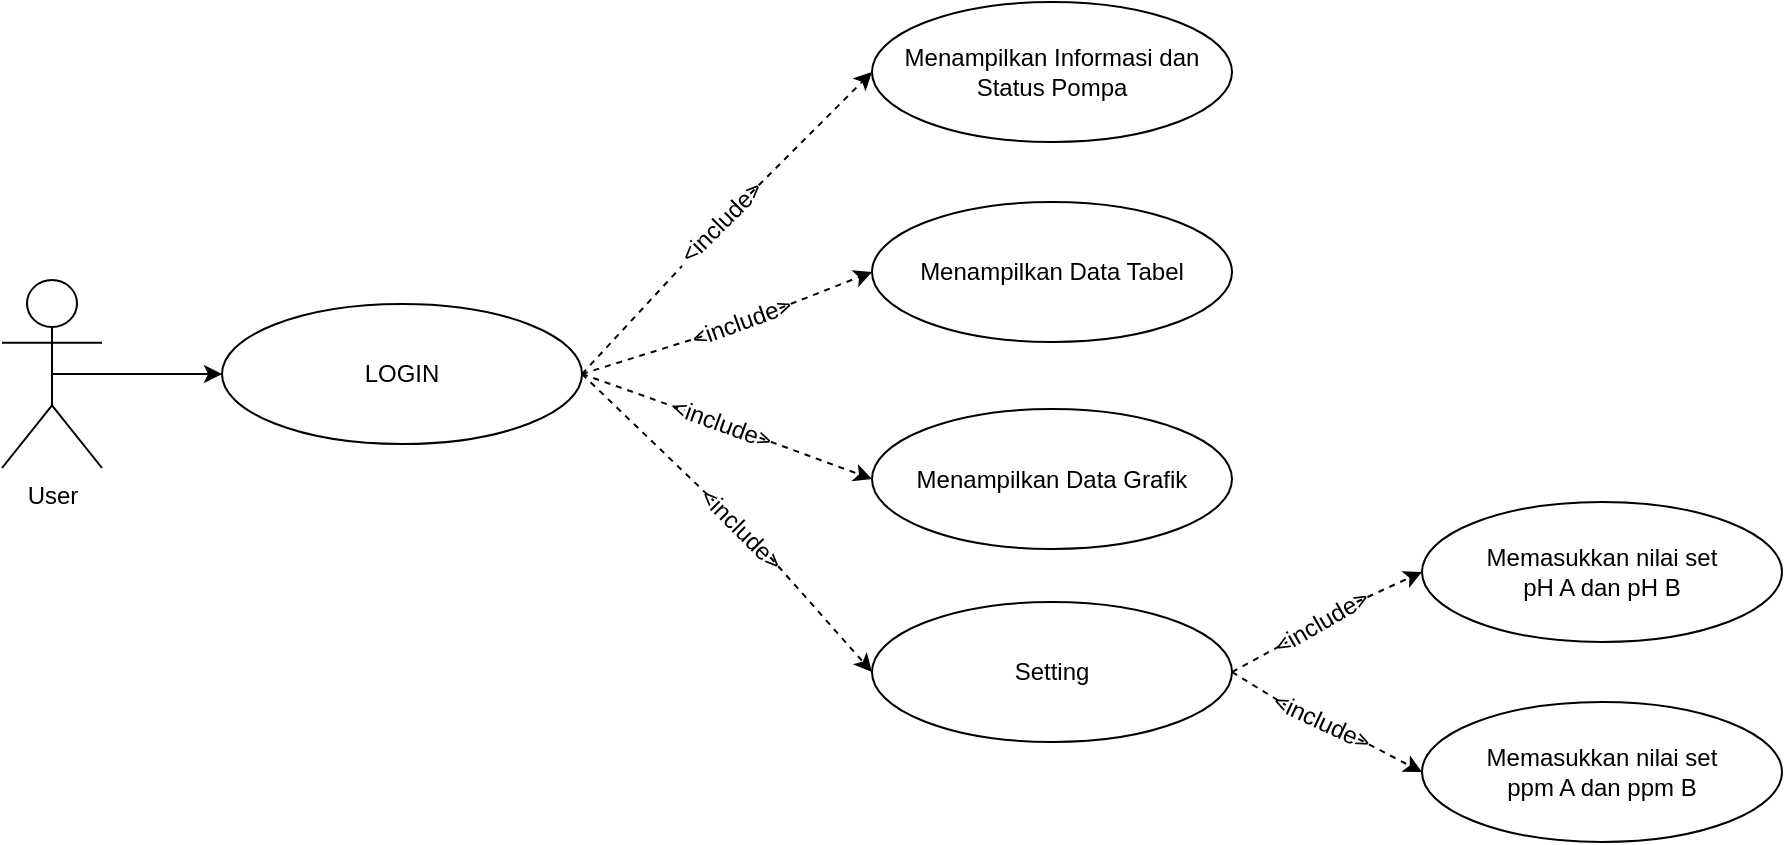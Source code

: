 <mxfile version="14.4.3" type="google"><diagram id="5NrI_5-OYQhp7om6tCqG" name="Page-1"><mxGraphModel dx="2170" dy="1300" grid="1" gridSize="10" guides="1" tooltips="1" connect="1" arrows="1" fold="1" page="1" pageScale="1" pageWidth="1169" pageHeight="827" math="0" shadow="0"><root><mxCell id="0"/><mxCell id="1" parent="0"/><mxCell id="O8-9HIMpLrmIS2ystio2-1" style="edgeStyle=orthogonalEdgeStyle;rounded=0;orthogonalLoop=1;jettySize=auto;html=1;exitX=0.5;exitY=0.5;exitDx=0;exitDy=0;exitPerimeter=0;entryX=0;entryY=0.5;entryDx=0;entryDy=0;" edge="1" parent="1" source="iOSn4V1BYNkayIKckT6a-1" target="iOSn4V1BYNkayIKckT6a-16"><mxGeometry relative="1" as="geometry"/></mxCell><mxCell id="iOSn4V1BYNkayIKckT6a-1" value="User" style="shape=umlActor;verticalLabelPosition=bottom;verticalAlign=top;html=1;outlineConnect=0;" parent="1" vertex="1"><mxGeometry x="139" y="342" width="50" height="94" as="geometry"/></mxCell><mxCell id="iOSn4V1BYNkayIKckT6a-15" value="Menampilkan Informasi dan Status Pompa" style="ellipse;whiteSpace=wrap;html=1;fillColor=none;" parent="1" vertex="1"><mxGeometry x="574" y="203" width="180" height="70" as="geometry"/></mxCell><mxCell id="iOSn4V1BYNkayIKckT6a-16" value="LOGIN" style="ellipse;whiteSpace=wrap;html=1;fillColor=none;" parent="1" vertex="1"><mxGeometry x="249" y="354" width="180" height="70" as="geometry"/></mxCell><mxCell id="iOSn4V1BYNkayIKckT6a-17" value="Menampilkan Data Tabel" style="ellipse;whiteSpace=wrap;html=1;fillColor=none;" parent="1" vertex="1"><mxGeometry x="574" y="303" width="180" height="70" as="geometry"/></mxCell><mxCell id="iOSn4V1BYNkayIKckT6a-18" value="Menampilkan Data Grafik" style="ellipse;whiteSpace=wrap;html=1;fillColor=none;" parent="1" vertex="1"><mxGeometry x="574" y="406.5" width="180" height="70" as="geometry"/></mxCell><mxCell id="iOSn4V1BYNkayIKckT6a-19" value="Setting" style="ellipse;whiteSpace=wrap;html=1;fillColor=none;" parent="1" vertex="1"><mxGeometry x="574" y="503" width="180" height="70" as="geometry"/></mxCell><mxCell id="iOSn4V1BYNkayIKckT6a-20" value="Memasukkan nilai set&lt;br&gt;pH A dan pH B" style="ellipse;whiteSpace=wrap;html=1;fillColor=none;" parent="1" vertex="1"><mxGeometry x="849" y="453" width="180" height="70" as="geometry"/></mxCell><mxCell id="iOSn4V1BYNkayIKckT6a-21" value="Memasukkan nilai set&lt;br&gt;ppm A dan ppm B" style="ellipse;whiteSpace=wrap;html=1;fillColor=none;" parent="1" vertex="1"><mxGeometry x="849" y="553" width="180" height="70" as="geometry"/></mxCell><mxCell id="O8-9HIMpLrmIS2ystio2-2" value="" style="endArrow=none;dashed=1;html=1;strokeWidth=1;exitX=1;exitY=0.5;exitDx=0;exitDy=0;" edge="1" parent="1" source="iOSn4V1BYNkayIKckT6a-16"><mxGeometry x="477.787" y="291.787" width="50" height="50" as="geometry"><mxPoint x="509" y="385" as="sourcePoint"/><mxPoint x="479" y="335" as="targetPoint"/></mxGeometry></mxCell><mxCell id="O8-9HIMpLrmIS2ystio2-3" value="&amp;lt;include&amp;gt;" style="text;html=1;strokeColor=none;fillColor=none;align=center;verticalAlign=middle;whiteSpace=wrap;rounded=0;rotation=-45;" vertex="1" parent="1"><mxGeometry x="479" y="303" width="40" height="20" as="geometry"/></mxCell><mxCell id="O8-9HIMpLrmIS2ystio2-5" value="" style="endArrow=classic;html=1;exitX=1;exitY=0.5;exitDx=0;exitDy=0;entryX=0;entryY=0.5;entryDx=0;entryDy=0;dashed=1;" edge="1" parent="1" source="O8-9HIMpLrmIS2ystio2-3" target="iOSn4V1BYNkayIKckT6a-15"><mxGeometry x="477.787" y="291.787" width="50" height="50" as="geometry"><mxPoint x="489" y="355" as="sourcePoint"/><mxPoint x="539" y="305" as="targetPoint"/></mxGeometry></mxCell><mxCell id="O8-9HIMpLrmIS2ystio2-14" value="" style="endArrow=classic;html=1;dashed=1;strokeWidth=1;exitX=1;exitY=0.5;exitDx=0;exitDy=0;entryX=0;entryY=0.5;entryDx=0;entryDy=0;" edge="1" parent="1" source="O8-9HIMpLrmIS2ystio2-12" target="iOSn4V1BYNkayIKckT6a-17"><mxGeometry width="50" height="50" relative="1" as="geometry"><mxPoint x="489" y="355" as="sourcePoint"/><mxPoint x="539" y="305" as="targetPoint"/></mxGeometry></mxCell><mxCell id="O8-9HIMpLrmIS2ystio2-12" value="&amp;lt;include&amp;gt;" style="text;html=1;strokeColor=none;fillColor=none;align=center;verticalAlign=middle;whiteSpace=wrap;rounded=0;rotation=-20;" vertex="1" parent="1"><mxGeometry x="489" y="353" width="40" height="20" as="geometry"/></mxCell><mxCell id="O8-9HIMpLrmIS2ystio2-15" value="" style="endArrow=none;html=1;dashed=1;strokeWidth=1;exitX=1;exitY=0.5;exitDx=0;exitDy=0;entryX=0;entryY=0.5;entryDx=0;entryDy=0;endFill=0;" edge="1" parent="1" source="iOSn4V1BYNkayIKckT6a-16" target="O8-9HIMpLrmIS2ystio2-12"><mxGeometry width="50" height="50" relative="1" as="geometry"><mxPoint x="429.0" y="389" as="sourcePoint"/><mxPoint x="574.0" y="338" as="targetPoint"/></mxGeometry></mxCell><mxCell id="O8-9HIMpLrmIS2ystio2-16" value="" style="endArrow=classic;html=1;dashed=1;strokeWidth=1;exitX=1;exitY=0.5;exitDx=0;exitDy=0;entryX=0;entryY=0.5;entryDx=0;entryDy=0;" edge="1" parent="1" source="O8-9HIMpLrmIS2ystio2-17" target="iOSn4V1BYNkayIKckT6a-18"><mxGeometry width="50" height="50" relative="1" as="geometry"><mxPoint x="489" y="355" as="sourcePoint"/><mxPoint x="539" y="305" as="targetPoint"/></mxGeometry></mxCell><mxCell id="O8-9HIMpLrmIS2ystio2-17" value="&amp;lt;include&amp;gt;" style="text;html=1;strokeColor=none;fillColor=none;align=center;verticalAlign=middle;whiteSpace=wrap;rounded=0;rotation=20;" vertex="1" parent="1"><mxGeometry x="479" y="404" width="40" height="20" as="geometry"/></mxCell><mxCell id="O8-9HIMpLrmIS2ystio2-18" value="" style="endArrow=none;html=1;dashed=1;strokeWidth=1;exitX=1;exitY=0.5;exitDx=0;exitDy=0;entryX=0;entryY=0.5;entryDx=0;entryDy=0;endFill=0;" edge="1" parent="1" source="iOSn4V1BYNkayIKckT6a-16" target="O8-9HIMpLrmIS2ystio2-17"><mxGeometry width="50" height="50" relative="1" as="geometry"><mxPoint x="429" y="389" as="sourcePoint"/><mxPoint x="574" y="441.5" as="targetPoint"/></mxGeometry></mxCell><mxCell id="O8-9HIMpLrmIS2ystio2-19" value="" style="endArrow=classic;html=1;dashed=1;strokeWidth=1;exitX=1;exitY=0.5;exitDx=0;exitDy=0;entryX=0;entryY=0.5;entryDx=0;entryDy=0;" edge="1" parent="1" source="O8-9HIMpLrmIS2ystio2-20" target="iOSn4V1BYNkayIKckT6a-19"><mxGeometry width="50" height="50" relative="1" as="geometry"><mxPoint x="469" y="515" as="sourcePoint"/><mxPoint x="519" y="465" as="targetPoint"/></mxGeometry></mxCell><mxCell id="O8-9HIMpLrmIS2ystio2-20" value="&amp;lt;include&amp;gt;" style="text;html=1;strokeColor=none;fillColor=none;align=center;verticalAlign=middle;whiteSpace=wrap;rounded=0;rotation=45;" vertex="1" parent="1"><mxGeometry x="489" y="456.5" width="40" height="20" as="geometry"/></mxCell><mxCell id="O8-9HIMpLrmIS2ystio2-21" value="" style="endArrow=none;html=1;dashed=1;strokeWidth=1;exitX=1;exitY=0.5;exitDx=0;exitDy=0;entryX=0;entryY=0.5;entryDx=0;entryDy=0;endFill=0;" edge="1" parent="1" source="iOSn4V1BYNkayIKckT6a-16" target="O8-9HIMpLrmIS2ystio2-20"><mxGeometry width="50" height="50" relative="1" as="geometry"><mxPoint x="429.0" y="389" as="sourcePoint"/><mxPoint x="574.0" y="538.0" as="targetPoint"/></mxGeometry></mxCell><mxCell id="O8-9HIMpLrmIS2ystio2-23" value="" style="endArrow=classic;html=1;dashed=1;strokeWidth=1;exitX=1;exitY=0.5;exitDx=0;exitDy=0;entryX=0;entryY=0.5;entryDx=0;entryDy=0;" edge="1" parent="1" source="O8-9HIMpLrmIS2ystio2-25" target="iOSn4V1BYNkayIKckT6a-20"><mxGeometry width="50" height="50" relative="1" as="geometry"><mxPoint x="459" y="485" as="sourcePoint"/><mxPoint x="509" y="435" as="targetPoint"/></mxGeometry></mxCell><mxCell id="O8-9HIMpLrmIS2ystio2-24" value="" style="endArrow=classic;html=1;dashed=1;strokeWidth=1;entryX=0;entryY=0.5;entryDx=0;entryDy=0;exitX=1;exitY=0.5;exitDx=0;exitDy=0;" edge="1" parent="1" source="O8-9HIMpLrmIS2ystio2-28" target="iOSn4V1BYNkayIKckT6a-21"><mxGeometry width="50" height="50" relative="1" as="geometry"><mxPoint x="779" y="545" as="sourcePoint"/><mxPoint x="829.0" y="494.5" as="targetPoint"/></mxGeometry></mxCell><mxCell id="O8-9HIMpLrmIS2ystio2-25" value="&amp;lt;include&amp;gt;" style="text;html=1;strokeColor=none;fillColor=none;align=center;verticalAlign=middle;whiteSpace=wrap;rounded=0;rotation=-30;" vertex="1" parent="1"><mxGeometry x="779" y="503" width="40" height="20" as="geometry"/></mxCell><mxCell id="O8-9HIMpLrmIS2ystio2-27" value="" style="endArrow=none;html=1;dashed=1;strokeWidth=1;exitX=1;exitY=0.5;exitDx=0;exitDy=0;entryX=0;entryY=0.5;entryDx=0;entryDy=0;endFill=0;" edge="1" parent="1" source="iOSn4V1BYNkayIKckT6a-19" target="O8-9HIMpLrmIS2ystio2-25"><mxGeometry width="50" height="50" relative="1" as="geometry"><mxPoint x="754" y="538.0" as="sourcePoint"/><mxPoint x="849" y="488.0" as="targetPoint"/></mxGeometry></mxCell><mxCell id="O8-9HIMpLrmIS2ystio2-28" value="&amp;lt;include&amp;gt;" style="text;html=1;strokeColor=none;fillColor=none;align=center;verticalAlign=middle;whiteSpace=wrap;rounded=0;rotation=25;" vertex="1" parent="1"><mxGeometry x="779" y="553" width="40" height="20" as="geometry"/></mxCell><mxCell id="O8-9HIMpLrmIS2ystio2-29" value="" style="endArrow=none;html=1;dashed=1;strokeWidth=1;entryX=0;entryY=0.5;entryDx=0;entryDy=0;exitX=1;exitY=0.5;exitDx=0;exitDy=0;endFill=0;" edge="1" parent="1" source="iOSn4V1BYNkayIKckT6a-19" target="O8-9HIMpLrmIS2ystio2-28"><mxGeometry width="50" height="50" relative="1" as="geometry"><mxPoint x="754" y="538" as="sourcePoint"/><mxPoint x="849" y="588" as="targetPoint"/></mxGeometry></mxCell></root></mxGraphModel></diagram></mxfile>